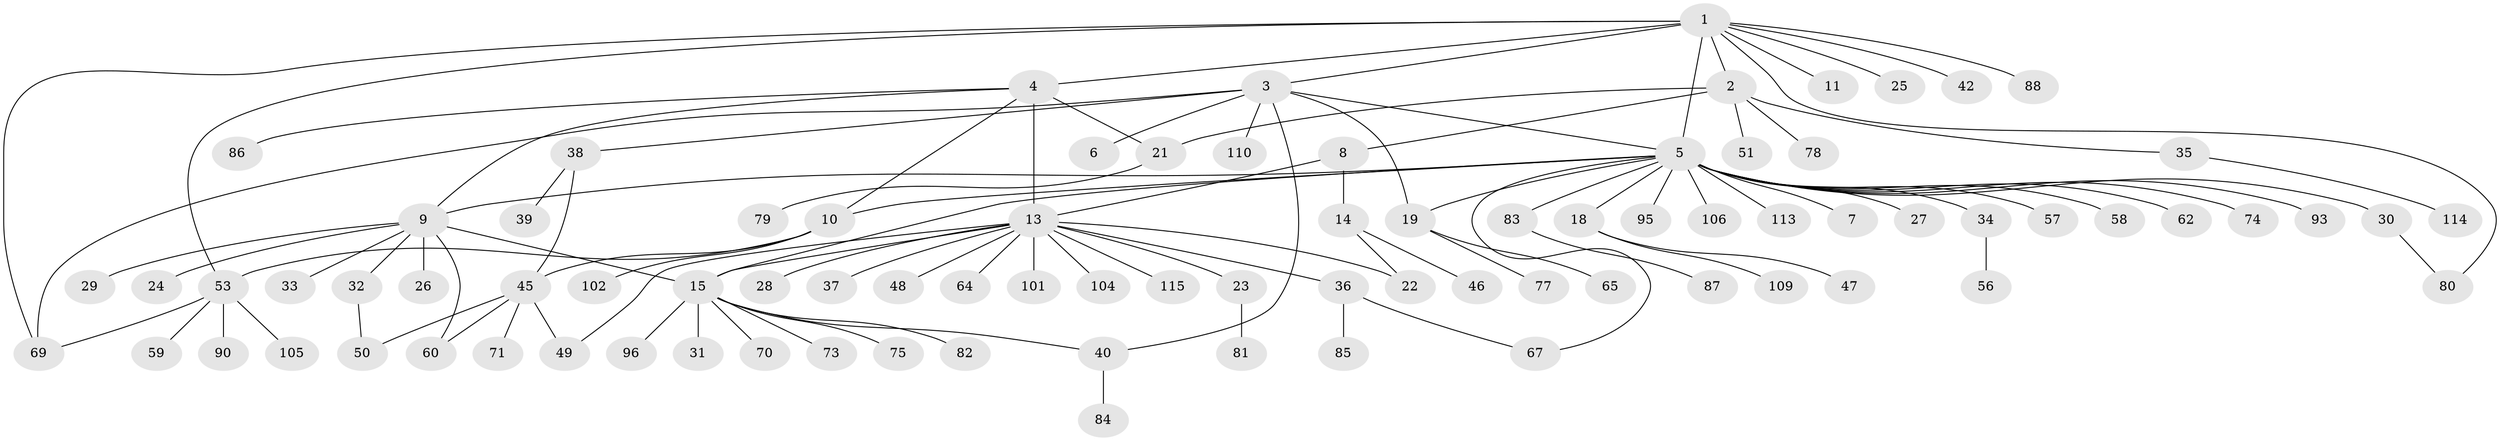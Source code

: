 // original degree distribution, {13: 0.017391304347826087, 6: 0.017391304347826087, 9: 0.017391304347826087, 4: 0.06956521739130435, 15: 0.008695652173913044, 1: 0.5739130434782609, 10: 0.008695652173913044, 3: 0.0782608695652174, 8: 0.008695652173913044, 2: 0.1826086956521739, 5: 0.008695652173913044, 7: 0.008695652173913044}
// Generated by graph-tools (version 1.1) at 2025/11/02/27/25 16:11:12]
// undirected, 86 vertices, 104 edges
graph export_dot {
graph [start="1"]
  node [color=gray90,style=filled];
  1 [super="+12"];
  2 [super="+61"];
  3 [super="+76"];
  4 [super="+44"];
  5 [super="+16"];
  6;
  7;
  8 [super="+72"];
  9 [super="+54"];
  10 [super="+66"];
  11;
  13 [super="+17"];
  14 [super="+99"];
  15 [super="+68"];
  18 [super="+94"];
  19 [super="+20"];
  21;
  22 [super="+52"];
  23 [super="+41"];
  24;
  25 [super="+112"];
  26;
  27;
  28;
  29;
  30;
  31;
  32 [super="+91"];
  33;
  34 [super="+55"];
  35;
  36 [super="+103"];
  37;
  38 [super="+43"];
  39;
  40;
  42;
  45 [super="+63"];
  46;
  47;
  48;
  49;
  50 [super="+97"];
  51;
  53 [super="+89"];
  56;
  57;
  58;
  59;
  60;
  62;
  64;
  65;
  67;
  69 [super="+111"];
  70;
  71;
  73 [super="+98"];
  74;
  75;
  77;
  78;
  79;
  80;
  81 [super="+107"];
  82 [super="+100"];
  83;
  84 [super="+92"];
  85;
  86;
  87;
  88;
  90;
  93;
  95;
  96;
  101 [super="+108"];
  102;
  104;
  105;
  106;
  109;
  110;
  113;
  114;
  115;
  1 -- 2;
  1 -- 3;
  1 -- 4 [weight=2];
  1 -- 11;
  1 -- 25;
  1 -- 42;
  1 -- 53;
  1 -- 69;
  1 -- 80;
  1 -- 88;
  1 -- 5;
  2 -- 8;
  2 -- 35;
  2 -- 51;
  2 -- 78;
  2 -- 21;
  3 -- 5;
  3 -- 6;
  3 -- 38;
  3 -- 40;
  3 -- 69;
  3 -- 110;
  3 -- 19;
  4 -- 9;
  4 -- 21;
  4 -- 86;
  4 -- 13;
  4 -- 10;
  5 -- 7;
  5 -- 9;
  5 -- 10;
  5 -- 18;
  5 -- 27;
  5 -- 30;
  5 -- 34;
  5 -- 62;
  5 -- 67;
  5 -- 83;
  5 -- 95;
  5 -- 113;
  5 -- 74;
  5 -- 106;
  5 -- 19;
  5 -- 57;
  5 -- 58;
  5 -- 93;
  5 -- 15;
  8 -- 13;
  8 -- 14;
  9 -- 15;
  9 -- 24;
  9 -- 26;
  9 -- 29;
  9 -- 32;
  9 -- 33;
  9 -- 60;
  10 -- 102;
  10 -- 45;
  10 -- 53;
  13 -- 36;
  13 -- 64;
  13 -- 37;
  13 -- 101;
  13 -- 104;
  13 -- 15;
  13 -- 48;
  13 -- 49;
  13 -- 115;
  13 -- 22;
  13 -- 23;
  13 -- 28;
  14 -- 46;
  14 -- 22;
  15 -- 31;
  15 -- 70;
  15 -- 73;
  15 -- 75;
  15 -- 82;
  15 -- 96;
  15 -- 40;
  18 -- 47;
  18 -- 109;
  19 -- 65;
  19 -- 77;
  21 -- 79;
  23 -- 81;
  30 -- 80;
  32 -- 50;
  34 -- 56;
  35 -- 114;
  36 -- 67;
  36 -- 85;
  38 -- 39;
  38 -- 45;
  40 -- 84;
  45 -- 49;
  45 -- 50;
  45 -- 60;
  45 -- 71;
  53 -- 59;
  53 -- 69;
  53 -- 90;
  53 -- 105;
  83 -- 87;
}
